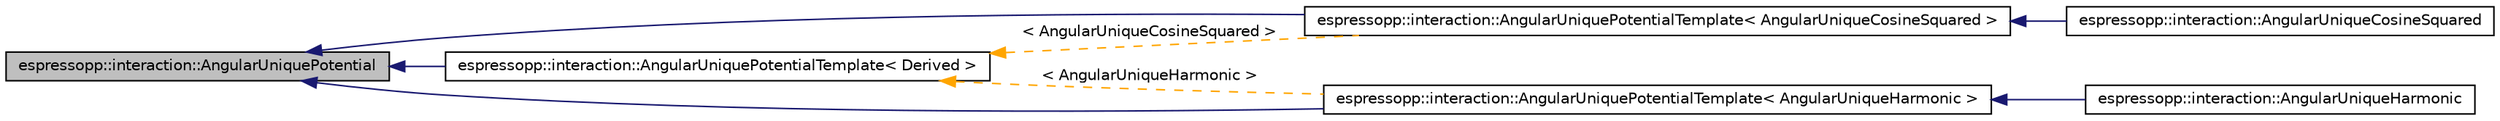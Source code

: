 digraph G
{
  edge [fontname="Helvetica",fontsize="10",labelfontname="Helvetica",labelfontsize="10"];
  node [fontname="Helvetica",fontsize="10",shape=record];
  rankdir="LR";
  Node1 [label="espressopp::interaction::AngularUniquePotential",height=0.2,width=0.4,color="black", fillcolor="grey75", style="filled" fontcolor="black"];
  Node1 -> Node2 [dir="back",color="midnightblue",fontsize="10",style="solid",fontname="Helvetica"];
  Node2 [label="espressopp::interaction::AngularUniquePotentialTemplate\< AngularUniqueCosineSquared \>",height=0.2,width=0.4,color="black", fillcolor="white", style="filled",URL="$classespressopp_1_1interaction_1_1AngularUniquePotentialTemplate.html"];
  Node2 -> Node3 [dir="back",color="midnightblue",fontsize="10",style="solid",fontname="Helvetica"];
  Node3 [label="espressopp::interaction::AngularUniqueCosineSquared",height=0.2,width=0.4,color="black", fillcolor="white", style="filled",URL="$classespressopp_1_1interaction_1_1AngularUniqueCosineSquared.html",tooltip="This class provides methods to compute forces and energies of the AngularUniqueCosineSquared angular ..."];
  Node1 -> Node4 [dir="back",color="midnightblue",fontsize="10",style="solid",fontname="Helvetica"];
  Node4 [label="espressopp::interaction::AngularUniquePotentialTemplate\< AngularUniqueHarmonic \>",height=0.2,width=0.4,color="black", fillcolor="white", style="filled",URL="$classespressopp_1_1interaction_1_1AngularUniquePotentialTemplate.html"];
  Node4 -> Node5 [dir="back",color="midnightblue",fontsize="10",style="solid",fontname="Helvetica"];
  Node5 [label="espressopp::interaction::AngularUniqueHarmonic",height=0.2,width=0.4,color="black", fillcolor="white", style="filled",URL="$classespressopp_1_1interaction_1_1AngularUniqueHarmonic.html",tooltip="This class provides methods to compute forces and energies of the AngularUniqueHarmonic angular poten..."];
  Node1 -> Node6 [dir="back",color="midnightblue",fontsize="10",style="solid",fontname="Helvetica"];
  Node6 [label="espressopp::interaction::AngularUniquePotentialTemplate\< Derived \>",height=0.2,width=0.4,color="black", fillcolor="white", style="filled",URL="$classespressopp_1_1interaction_1_1AngularUniquePotentialTemplate.html"];
  Node6 -> Node4 [dir="back",color="orange",fontsize="10",style="dashed",label=" \< AngularUniqueHarmonic \>" ,fontname="Helvetica"];
  Node6 -> Node2 [dir="back",color="orange",fontsize="10",style="dashed",label=" \< AngularUniqueCosineSquared \>" ,fontname="Helvetica"];
}

